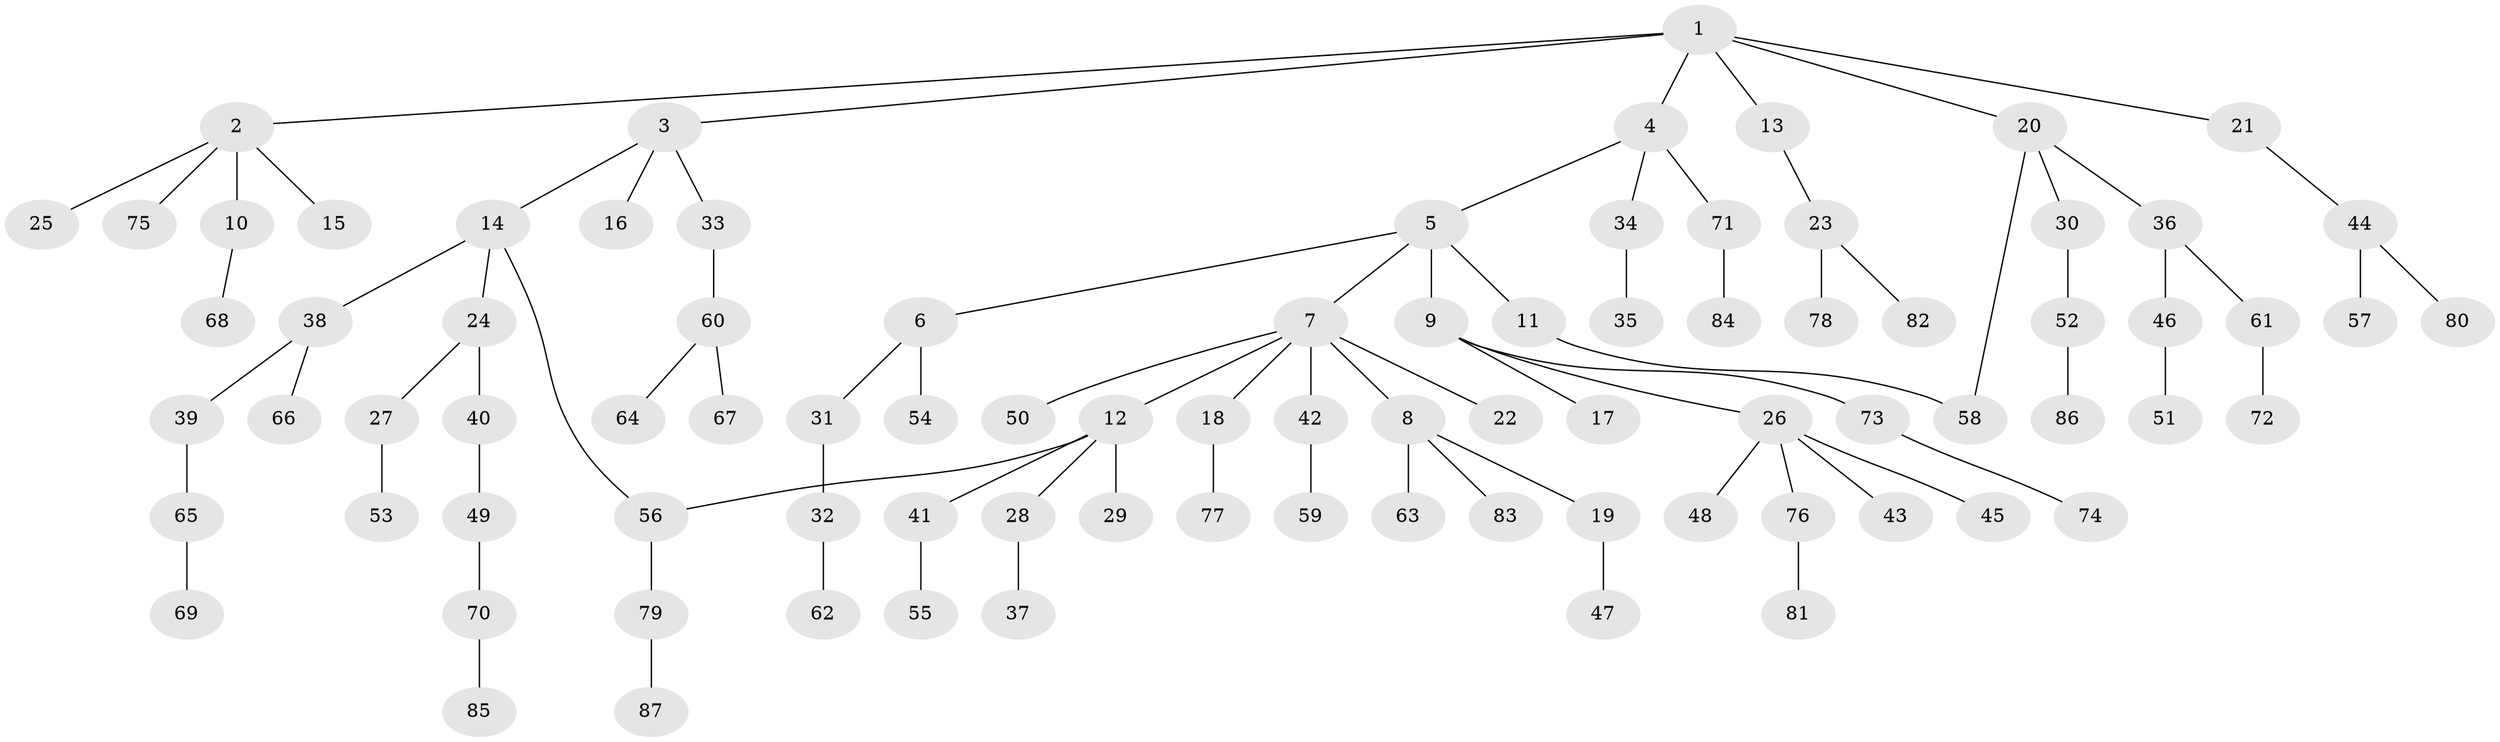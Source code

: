 // coarse degree distribution, {9: 0.016666666666666666, 4: 0.08333333333333333, 10: 0.016666666666666666, 3: 0.05, 1: 0.55, 2: 0.25, 5: 0.016666666666666666, 6: 0.016666666666666666}
// Generated by graph-tools (version 1.1) at 2025/17/03/04/25 18:17:14]
// undirected, 87 vertices, 88 edges
graph export_dot {
graph [start="1"]
  node [color=gray90,style=filled];
  1;
  2;
  3;
  4;
  5;
  6;
  7;
  8;
  9;
  10;
  11;
  12;
  13;
  14;
  15;
  16;
  17;
  18;
  19;
  20;
  21;
  22;
  23;
  24;
  25;
  26;
  27;
  28;
  29;
  30;
  31;
  32;
  33;
  34;
  35;
  36;
  37;
  38;
  39;
  40;
  41;
  42;
  43;
  44;
  45;
  46;
  47;
  48;
  49;
  50;
  51;
  52;
  53;
  54;
  55;
  56;
  57;
  58;
  59;
  60;
  61;
  62;
  63;
  64;
  65;
  66;
  67;
  68;
  69;
  70;
  71;
  72;
  73;
  74;
  75;
  76;
  77;
  78;
  79;
  80;
  81;
  82;
  83;
  84;
  85;
  86;
  87;
  1 -- 2;
  1 -- 3;
  1 -- 4;
  1 -- 13;
  1 -- 20;
  1 -- 21;
  2 -- 10;
  2 -- 15;
  2 -- 25;
  2 -- 75;
  3 -- 14;
  3 -- 16;
  3 -- 33;
  4 -- 5;
  4 -- 34;
  4 -- 71;
  5 -- 6;
  5 -- 7;
  5 -- 9;
  5 -- 11;
  6 -- 31;
  6 -- 54;
  7 -- 8;
  7 -- 12;
  7 -- 18;
  7 -- 22;
  7 -- 42;
  7 -- 50;
  8 -- 19;
  8 -- 63;
  8 -- 83;
  9 -- 17;
  9 -- 26;
  9 -- 73;
  10 -- 68;
  11 -- 58;
  12 -- 28;
  12 -- 29;
  12 -- 41;
  12 -- 56;
  13 -- 23;
  14 -- 24;
  14 -- 38;
  14 -- 56;
  18 -- 77;
  19 -- 47;
  20 -- 30;
  20 -- 36;
  20 -- 58;
  21 -- 44;
  23 -- 78;
  23 -- 82;
  24 -- 27;
  24 -- 40;
  26 -- 43;
  26 -- 45;
  26 -- 48;
  26 -- 76;
  27 -- 53;
  28 -- 37;
  30 -- 52;
  31 -- 32;
  32 -- 62;
  33 -- 60;
  34 -- 35;
  36 -- 46;
  36 -- 61;
  38 -- 39;
  38 -- 66;
  39 -- 65;
  40 -- 49;
  41 -- 55;
  42 -- 59;
  44 -- 57;
  44 -- 80;
  46 -- 51;
  49 -- 70;
  52 -- 86;
  56 -- 79;
  60 -- 64;
  60 -- 67;
  61 -- 72;
  65 -- 69;
  70 -- 85;
  71 -- 84;
  73 -- 74;
  76 -- 81;
  79 -- 87;
}
